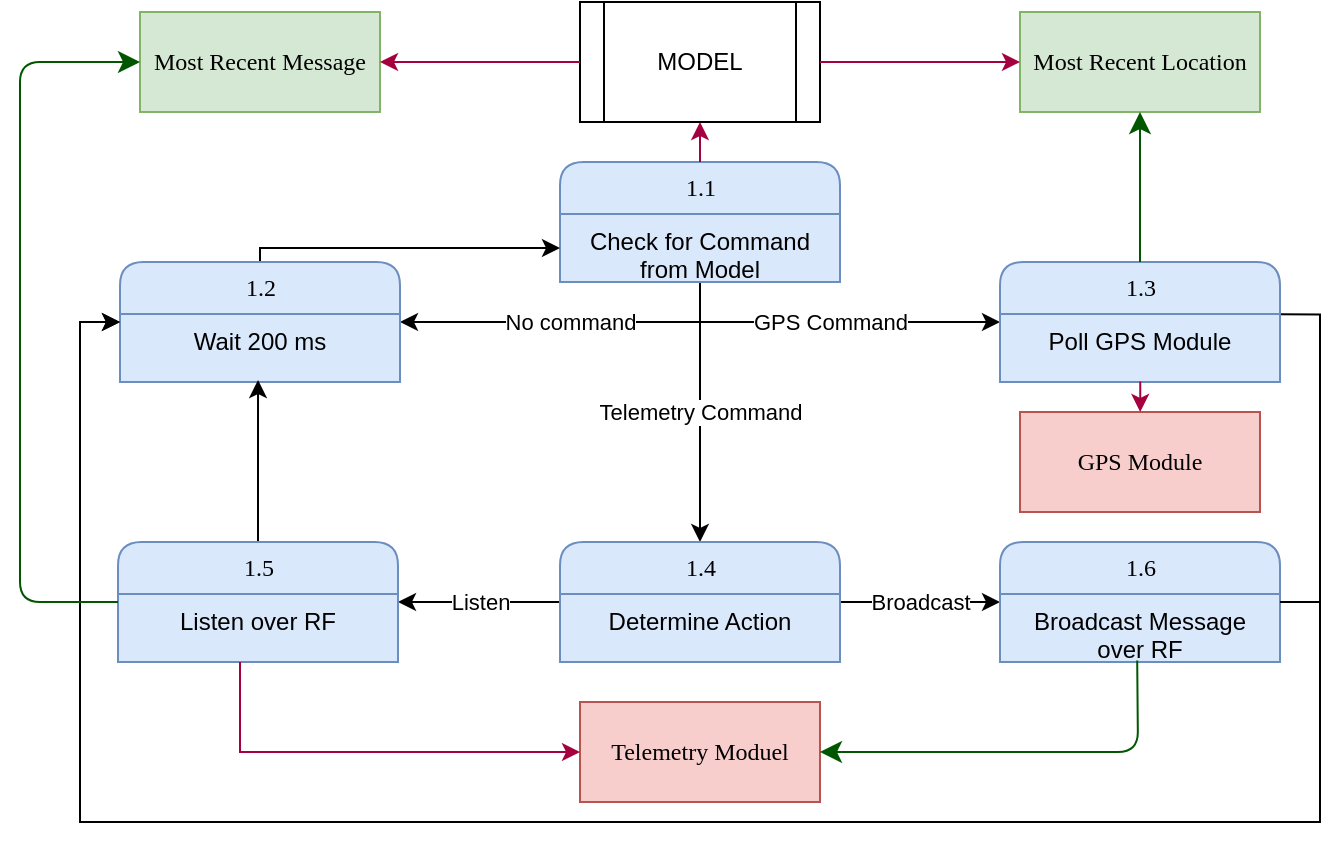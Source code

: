 <mxfile version="12.1.1" type="onedrive" pages="1"><diagram name="Page-1" id="52a04d89-c75d-2922-d76d-85b35f80e030"><mxGraphModel dx="772" dy="537" grid="1" gridSize="10" guides="1" tooltips="1" connect="1" arrows="1" fold="1" page="1" pageScale="1" pageWidth="1100" pageHeight="850" background="#ffffff" math="0" shadow="0"><root><mxCell id="0"/><mxCell id="1" parent="0"/><mxCell id="rIqIAEI9qr4eFafJVis8-40" value="GPS Command" style="edgeStyle=orthogonalEdgeStyle;rounded=0;orthogonalLoop=1;jettySize=auto;html=1;" parent="1" source="rIqIAEI9qr4eFafJVis8-4" target="rIqIAEI9qr4eFafJVis8-38" edge="1"><mxGeometry relative="1" as="geometry"><Array as="points"><mxPoint x="390" y="300"/></Array></mxGeometry></mxCell><mxCell id="rIqIAEI9qr4eFafJVis8-44" value="Telemetry Command" style="edgeStyle=orthogonalEdgeStyle;rounded=0;orthogonalLoop=1;jettySize=auto;html=1;" parent="1" source="rIqIAEI9qr4eFafJVis8-4" target="rIqIAEI9qr4eFafJVis8-42" edge="1"><mxGeometry relative="1" as="geometry"/></mxCell><mxCell id="rIqIAEI9qr4eFafJVis8-52" value="No command" style="edgeStyle=orthogonalEdgeStyle;rounded=0;orthogonalLoop=1;jettySize=auto;html=1;" parent="1" source="rIqIAEI9qr4eFafJVis8-4" target="rIqIAEI9qr4eFafJVis8-50" edge="1"><mxGeometry relative="1" as="geometry"><Array as="points"><mxPoint x="390" y="300"/></Array></mxGeometry></mxCell><mxCell id="rIqIAEI9qr4eFafJVis8-4" value="1.1" style="swimlane;html=1;fontStyle=0;childLayout=stackLayout;horizontal=1;startSize=26;fillColor=#dae8fc;horizontalStack=0;resizeParent=1;resizeLast=0;collapsible=1;marginBottom=0;swimlaneFillColor=#ffffff;align=center;rounded=1;shadow=0;comic=0;labelBackgroundColor=none;strokeColor=#6c8ebf;strokeWidth=1;fontFamily=Verdana;fontSize=12;" parent="1" vertex="1"><mxGeometry x="320" y="220" width="140" height="60" as="geometry"/></mxCell><mxCell id="rIqIAEI9qr4eFafJVis8-5" value="Check for Command from Model" style="text;html=1;strokeColor=#6c8ebf;fillColor=#dae8fc;spacingLeft=4;spacingRight=4;whiteSpace=wrap;overflow=hidden;rotatable=0;points=[[0,0.5],[1,0.5]];portConstraint=eastwest;align=center;labelBackgroundColor=none;" parent="rIqIAEI9qr4eFafJVis8-4" vertex="1"><mxGeometry y="26" width="140" height="34" as="geometry"/></mxCell><mxCell id="rIqIAEI9qr4eFafJVis8-71" value="" style="edgeStyle=orthogonalEdgeStyle;rounded=0;orthogonalLoop=1;jettySize=auto;html=1;entryX=0;entryY=0.5;entryDx=0;entryDy=0;" parent="1" source="rIqIAEI9qr4eFafJVis8-50" target="rIqIAEI9qr4eFafJVis8-5" edge="1"><mxGeometry relative="1" as="geometry"><mxPoint x="170" y="190" as="targetPoint"/><Array as="points"><mxPoint x="170" y="263"/></Array></mxGeometry></mxCell><mxCell id="rIqIAEI9qr4eFafJVis8-50" value="1.2" style="swimlane;html=1;fontStyle=0;childLayout=stackLayout;horizontal=1;startSize=26;fillColor=#dae8fc;horizontalStack=0;resizeParent=1;resizeLast=0;collapsible=1;marginBottom=0;swimlaneFillColor=#ffffff;align=center;rounded=1;shadow=0;comic=0;labelBackgroundColor=none;strokeColor=#6c8ebf;strokeWidth=1;fontFamily=Verdana;fontSize=12;" parent="1" vertex="1"><mxGeometry x="100" y="270" width="140" height="60" as="geometry"/></mxCell><mxCell id="rIqIAEI9qr4eFafJVis8-51" value="Wait 200 ms" style="text;html=1;strokeColor=#6c8ebf;fillColor=#dae8fc;spacingLeft=4;spacingRight=4;whiteSpace=wrap;overflow=hidden;rotatable=0;points=[[0,0.5],[1,0.5]];portConstraint=eastwest;align=center;labelBackgroundColor=none;" parent="rIqIAEI9qr4eFafJVis8-50" vertex="1"><mxGeometry y="26" width="140" height="34" as="geometry"/></mxCell><mxCell id="rIqIAEI9qr4eFafJVis8-56" value="Broadcast" style="edgeStyle=orthogonalEdgeStyle;rounded=0;orthogonalLoop=1;jettySize=auto;html=1;" parent="1" source="rIqIAEI9qr4eFafJVis8-42" target="rIqIAEI9qr4eFafJVis8-54" edge="1"><mxGeometry relative="1" as="geometry"/></mxCell><mxCell id="rIqIAEI9qr4eFafJVis8-59" value="Listen" style="edgeStyle=orthogonalEdgeStyle;rounded=0;orthogonalLoop=1;jettySize=auto;html=1;" parent="1" source="rIqIAEI9qr4eFafJVis8-42" target="rIqIAEI9qr4eFafJVis8-57" edge="1"><mxGeometry relative="1" as="geometry"/></mxCell><mxCell id="rIqIAEI9qr4eFafJVis8-42" value="1.4" style="swimlane;html=1;fontStyle=0;childLayout=stackLayout;horizontal=1;startSize=26;fillColor=#dae8fc;horizontalStack=0;resizeParent=1;resizeLast=0;collapsible=1;marginBottom=0;swimlaneFillColor=#ffffff;align=center;rounded=1;shadow=0;comic=0;labelBackgroundColor=none;strokeColor=#6c8ebf;strokeWidth=1;fontFamily=Verdana;fontSize=12;" parent="1" vertex="1"><mxGeometry x="320" y="410" width="140" height="60" as="geometry"/></mxCell><mxCell id="rIqIAEI9qr4eFafJVis8-43" value="Determine Action" style="text;html=1;strokeColor=#6c8ebf;fillColor=#dae8fc;spacingLeft=4;spacingRight=4;whiteSpace=wrap;overflow=hidden;rotatable=0;points=[[0,0.5],[1,0.5]];portConstraint=eastwest;align=center;labelBackgroundColor=none;" parent="rIqIAEI9qr4eFafJVis8-42" vertex="1"><mxGeometry y="26" width="140" height="34" as="geometry"/></mxCell><mxCell id="rIqIAEI9qr4eFafJVis8-60" value="" style="edgeStyle=orthogonalEdgeStyle;rounded=0;orthogonalLoop=1;jettySize=auto;html=1;entryX=0.493;entryY=0.971;entryDx=0;entryDy=0;entryPerimeter=0;" parent="1" source="rIqIAEI9qr4eFafJVis8-57" target="rIqIAEI9qr4eFafJVis8-51" edge="1"><mxGeometry relative="1" as="geometry"><Array as="points"><mxPoint x="169" y="370"/><mxPoint x="169" y="370"/></Array></mxGeometry></mxCell><mxCell id="rIqIAEI9qr4eFafJVis8-57" value="1.5" style="swimlane;html=1;fontStyle=0;childLayout=stackLayout;horizontal=1;startSize=26;fillColor=#dae8fc;horizontalStack=0;resizeParent=1;resizeLast=0;collapsible=1;marginBottom=0;swimlaneFillColor=#ffffff;align=center;rounded=1;shadow=0;comic=0;labelBackgroundColor=none;strokeColor=#6c8ebf;strokeWidth=1;fontFamily=Verdana;fontSize=12;" parent="1" vertex="1"><mxGeometry x="99" y="410" width="140" height="60" as="geometry"/></mxCell><mxCell id="rIqIAEI9qr4eFafJVis8-58" value="Listen over RF" style="text;html=1;strokeColor=#6c8ebf;fillColor=#dae8fc;spacingLeft=4;spacingRight=4;whiteSpace=wrap;overflow=hidden;rotatable=0;points=[[0,0.5],[1,0.5]];portConstraint=eastwest;align=center;labelBackgroundColor=none;" parent="rIqIAEI9qr4eFafJVis8-57" vertex="1"><mxGeometry y="26" width="140" height="34" as="geometry"/></mxCell><mxCell id="rIqIAEI9qr4eFafJVis8-68" value="" style="edgeStyle=orthogonalEdgeStyle;rounded=0;orthogonalLoop=1;jettySize=auto;html=1;entryX=0;entryY=0.5;entryDx=0;entryDy=0;exitX=0.998;exitY=0.005;exitDx=0;exitDy=0;exitPerimeter=0;" parent="1" source="rIqIAEI9qr4eFafJVis8-39" target="rIqIAEI9qr4eFafJVis8-50" edge="1"><mxGeometry relative="1" as="geometry"><mxPoint x="610" y="549" as="targetPoint"/><Array as="points"><mxPoint x="700" y="296"/><mxPoint x="700" y="550"/><mxPoint x="80" y="550"/><mxPoint x="80" y="300"/></Array></mxGeometry></mxCell><mxCell id="rIqIAEI9qr4eFafJVis8-54" value="1.6" style="swimlane;html=1;fontStyle=0;childLayout=stackLayout;horizontal=1;startSize=26;fillColor=#dae8fc;horizontalStack=0;resizeParent=1;resizeLast=0;collapsible=1;marginBottom=0;swimlaneFillColor=#ffffff;align=center;rounded=1;shadow=0;comic=0;labelBackgroundColor=none;strokeColor=#6c8ebf;strokeWidth=1;fontFamily=Verdana;fontSize=12;" parent="1" vertex="1"><mxGeometry x="540" y="410" width="140" height="60" as="geometry"/></mxCell><mxCell id="rIqIAEI9qr4eFafJVis8-55" value="Broadcast Message over RF" style="text;html=1;strokeColor=#6c8ebf;fillColor=#dae8fc;spacingLeft=4;spacingRight=4;whiteSpace=wrap;overflow=hidden;rotatable=0;points=[[0,0.5],[1,0.5]];portConstraint=eastwest;align=center;labelBackgroundColor=none;" parent="rIqIAEI9qr4eFafJVis8-54" vertex="1"><mxGeometry y="26" width="140" height="34" as="geometry"/></mxCell><mxCell id="rIqIAEI9qr4eFafJVis8-38" value="1.3" style="swimlane;html=1;fontStyle=0;childLayout=stackLayout;horizontal=1;startSize=26;fillColor=#dae8fc;horizontalStack=0;resizeParent=1;resizeLast=0;collapsible=1;marginBottom=0;swimlaneFillColor=#ffffff;align=center;rounded=1;shadow=0;comic=0;labelBackgroundColor=none;strokeColor=#6c8ebf;strokeWidth=1;fontFamily=Verdana;fontSize=12;" parent="1" vertex="1"><mxGeometry x="540" y="270" width="140" height="60" as="geometry"/></mxCell><mxCell id="rIqIAEI9qr4eFafJVis8-39" value="Poll GPS Module" style="text;html=1;strokeColor=#6c8ebf;fillColor=#dae8fc;spacingLeft=4;spacingRight=4;whiteSpace=wrap;overflow=hidden;rotatable=0;points=[[0,0.5],[1,0.5]];portConstraint=eastwest;align=center;labelBackgroundColor=none;" parent="rIqIAEI9qr4eFafJVis8-38" vertex="1"><mxGeometry y="26" width="140" height="34" as="geometry"/></mxCell><mxCell id="rIqIAEI9qr4eFafJVis8-31" value="" style="edgeStyle=orthogonalEdgeStyle;rounded=0;orthogonalLoop=1;jettySize=auto;html=1;fontColor=#660000;fillColor=#d80073;strokeColor=#A50040;exitX=0.5;exitY=0;exitDx=0;exitDy=0;entryX=0.5;entryY=1;entryDx=0;entryDy=0;" parent="1" source="rIqIAEI9qr4eFafJVis8-4" target="rIqIAEI9qr4eFafJVis8-32" edge="1"><mxGeometry relative="1" as="geometry"><mxPoint x="332" y="526.286" as="sourcePoint"/><mxPoint x="310" y="526.857" as="targetPoint"/></mxGeometry></mxCell><mxCell id="rIqIAEI9qr4eFafJVis8-32" value="&lt;font color=&quot;#000000&quot;&gt;MODEL&lt;/font&gt;" style="shape=process;whiteSpace=wrap;html=1;backgroundOutline=1;labelBackgroundColor=none;fontColor=#660000;" parent="1" vertex="1"><mxGeometry x="330" y="140" width="120" height="60" as="geometry"/></mxCell><mxCell id="rIqIAEI9qr4eFafJVis8-62" value="Most Recent Location" style="whiteSpace=wrap;html=1;rounded=0;shadow=0;comic=0;labelBackgroundColor=none;strokeColor=#82b366;strokeWidth=1;fillColor=#d5e8d4;fontFamily=Verdana;fontSize=12;align=center;" parent="1" vertex="1"><mxGeometry x="550" y="145" width="120" height="50" as="geometry"/></mxCell><mxCell id="rIqIAEI9qr4eFafJVis8-64" style="edgeStyle=none;html=1;labelBackgroundColor=none;startFill=0;startSize=8;endFill=1;endSize=8;fontFamily=Verdana;fontSize=12;entryX=0.5;entryY=1;entryDx=0;entryDy=0;exitX=0.5;exitY=0;exitDx=0;exitDy=0;fillColor=#008a00;strokeColor=#005700;" parent="1" source="rIqIAEI9qr4eFafJVis8-38" target="rIqIAEI9qr4eFafJVis8-62" edge="1"><mxGeometry relative="1" as="geometry"><mxPoint x="610" y="378" as="sourcePoint"/><mxPoint x="462" y="516" as="targetPoint"/><Array as="points"/></mxGeometry></mxCell><mxCell id="rIqIAEI9qr4eFafJVis8-65" value="" style="edgeStyle=orthogonalEdgeStyle;rounded=0;orthogonalLoop=1;jettySize=auto;html=1;fontColor=#660000;fillColor=#d80073;strokeColor=#A50040;exitX=1;exitY=0.5;exitDx=0;exitDy=0;entryX=0;entryY=0.5;entryDx=0;entryDy=0;" parent="1" source="rIqIAEI9qr4eFafJVis8-32" target="rIqIAEI9qr4eFafJVis8-62" edge="1"><mxGeometry relative="1" as="geometry"><mxPoint x="400" y="280" as="sourcePoint"/><mxPoint x="500" y="210" as="targetPoint"/></mxGeometry></mxCell><mxCell id="rIqIAEI9qr4eFafJVis8-72" value="" style="edgeStyle=orthogonalEdgeStyle;rounded=0;orthogonalLoop=1;jettySize=auto;html=1;entryX=0;entryY=0.118;entryDx=0;entryDy=0;entryPerimeter=0;" parent="1" target="rIqIAEI9qr4eFafJVis8-51" edge="1"><mxGeometry relative="1" as="geometry"><mxPoint x="680" y="440" as="sourcePoint"/><mxPoint x="330" y="273" as="targetPoint"/><Array as="points"><mxPoint x="700" y="440"/><mxPoint x="700" y="550"/><mxPoint x="80" y="550"/><mxPoint x="80" y="300"/></Array></mxGeometry></mxCell><mxCell id="rIqIAEI9qr4eFafJVis8-75" value="Telemetry Moduel" style="whiteSpace=wrap;html=1;rounded=0;shadow=0;comic=0;labelBackgroundColor=none;strokeColor=#b85450;strokeWidth=1;fillColor=#f8cecc;fontFamily=Verdana;fontSize=12;align=center;" parent="1" vertex="1"><mxGeometry x="330" y="490" width="120" height="50" as="geometry"/></mxCell><mxCell id="rIqIAEI9qr4eFafJVis8-76" value="GPS Module" style="whiteSpace=wrap;html=1;rounded=0;shadow=0;comic=0;labelBackgroundColor=none;strokeColor=#b85450;strokeWidth=1;fillColor=#f8cecc;fontFamily=Verdana;fontSize=12;align=center;" parent="1" vertex="1"><mxGeometry x="550" y="345" width="120" height="50" as="geometry"/></mxCell><mxCell id="rIqIAEI9qr4eFafJVis8-77" value="" style="edgeStyle=orthogonalEdgeStyle;rounded=0;orthogonalLoop=1;jettySize=auto;html=1;fontColor=#660000;fillColor=#d80073;strokeColor=#A50040;entryX=0;entryY=0.5;entryDx=0;entryDy=0;" parent="1" target="rIqIAEI9qr4eFafJVis8-75" edge="1"><mxGeometry relative="1" as="geometry"><mxPoint x="160" y="470" as="sourcePoint"/><mxPoint x="290" y="514" as="targetPoint"/><Array as="points"><mxPoint x="160" y="470"/><mxPoint x="160" y="515"/></Array></mxGeometry></mxCell><mxCell id="rIqIAEI9qr4eFafJVis8-78" style="edgeStyle=none;html=1;labelBackgroundColor=none;startFill=0;startSize=8;endFill=1;endSize=8;fontFamily=Verdana;fontSize=12;entryX=1;entryY=0.5;entryDx=0;entryDy=0;fillColor=#008a00;strokeColor=#005700;exitX=0.49;exitY=0.979;exitDx=0;exitDy=0;exitPerimeter=0;" parent="1" source="rIqIAEI9qr4eFafJVis8-55" target="rIqIAEI9qr4eFafJVis8-75" edge="1"><mxGeometry relative="1" as="geometry"><mxPoint x="609" y="473" as="sourcePoint"/><mxPoint x="590" y="477.5" as="targetPoint"/><Array as="points"><mxPoint x="609" y="515"/></Array></mxGeometry></mxCell><mxCell id="rIqIAEI9qr4eFafJVis8-79" value="" style="edgeStyle=orthogonalEdgeStyle;rounded=0;orthogonalLoop=1;jettySize=auto;html=1;fontColor=#660000;fillColor=#d80073;strokeColor=#A50040;entryX=0.5;entryY=0;entryDx=0;entryDy=0;exitX=0.501;exitY=0.992;exitDx=0;exitDy=0;exitPerimeter=0;" parent="1" source="rIqIAEI9qr4eFafJVis8-39" target="rIqIAEI9qr4eFafJVis8-76" edge="1"><mxGeometry relative="1" as="geometry"><mxPoint x="310" y="337.143" as="sourcePoint"/><mxPoint x="480" y="382.143" as="targetPoint"/><Array as="points"><mxPoint x="610" y="345"/><mxPoint x="610" y="345"/></Array></mxGeometry></mxCell><mxCell id="jUvatSO4UKE2TLu9UdXD-1" value="Most Recent Message" style="whiteSpace=wrap;html=1;rounded=0;shadow=0;comic=0;labelBackgroundColor=none;strokeColor=#82b366;strokeWidth=1;fillColor=#d5e8d4;fontFamily=Verdana;fontSize=12;align=center;" vertex="1" parent="1"><mxGeometry x="110" y="145" width="120" height="50" as="geometry"/></mxCell><mxCell id="jUvatSO4UKE2TLu9UdXD-2" style="edgeStyle=none;html=1;labelBackgroundColor=none;startFill=0;startSize=8;endFill=1;endSize=8;fontFamily=Verdana;fontSize=12;entryX=0;entryY=0.5;entryDx=0;entryDy=0;exitX=0;exitY=0.5;exitDx=0;exitDy=0;fillColor=#008a00;strokeColor=#005700;" edge="1" parent="1" source="rIqIAEI9qr4eFafJVis8-57" target="jUvatSO4UKE2TLu9UdXD-1"><mxGeometry relative="1" as="geometry"><mxPoint x="620" y="280" as="sourcePoint"/><mxPoint x="620" y="205" as="targetPoint"/><Array as="points"><mxPoint x="50" y="440"/><mxPoint x="50" y="170"/></Array></mxGeometry></mxCell><mxCell id="jUvatSO4UKE2TLu9UdXD-3" value="" style="edgeStyle=orthogonalEdgeStyle;rounded=0;orthogonalLoop=1;jettySize=auto;html=1;fontColor=#660000;fillColor=#d80073;strokeColor=#A50040;exitX=0;exitY=0.5;exitDx=0;exitDy=0;entryX=1;entryY=0.5;entryDx=0;entryDy=0;" edge="1" parent="1" source="rIqIAEI9qr4eFafJVis8-32" target="jUvatSO4UKE2TLu9UdXD-1"><mxGeometry relative="1" as="geometry"><mxPoint x="460" y="180" as="sourcePoint"/><mxPoint x="560" y="180" as="targetPoint"/></mxGeometry></mxCell></root></mxGraphModel></diagram></mxfile>